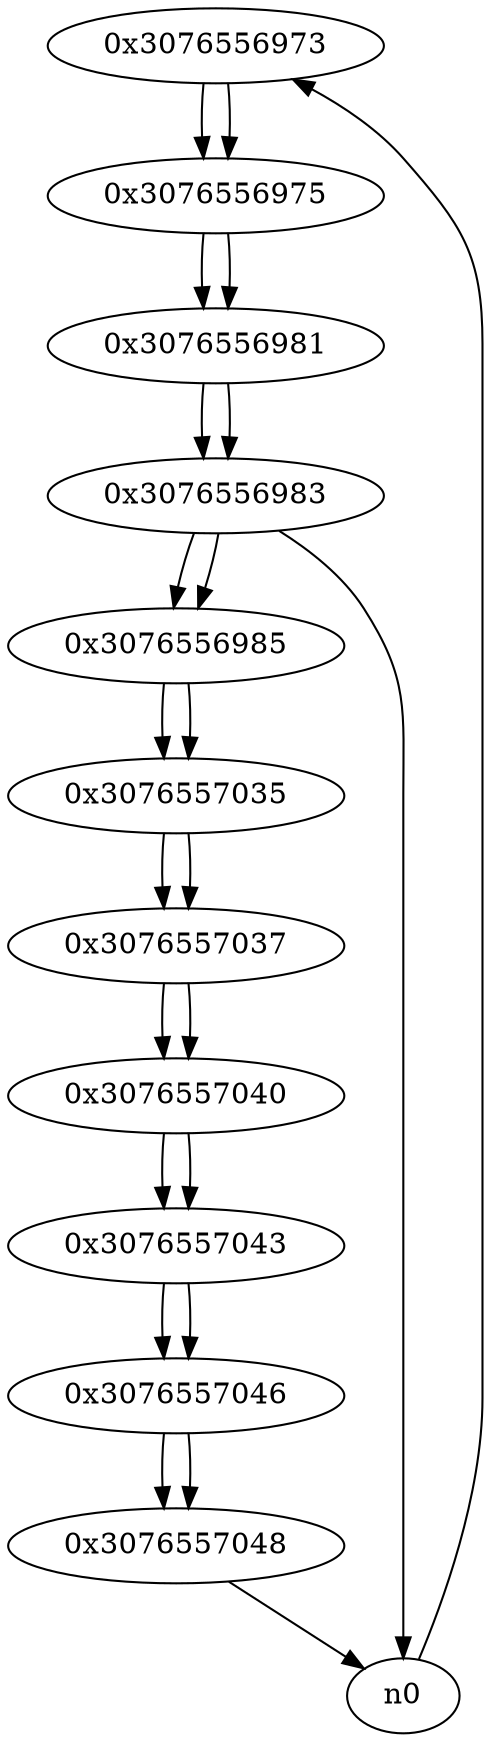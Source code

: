 digraph G{
/* nodes */
  n1 [label="0x3076556973"]
  n2 [label="0x3076556975"]
  n3 [label="0x3076556981"]
  n4 [label="0x3076556983"]
  n5 [label="0x3076556985"]
  n6 [label="0x3076557035"]
  n7 [label="0x3076557037"]
  n8 [label="0x3076557040"]
  n9 [label="0x3076557043"]
  n10 [label="0x3076557046"]
  n11 [label="0x3076557048"]
/* edges */
n1 -> n2;
n0 -> n1;
n2 -> n3;
n1 -> n2;
n3 -> n4;
n2 -> n3;
n4 -> n5;
n4 -> n0;
n3 -> n4;
n5 -> n6;
n4 -> n5;
n6 -> n7;
n5 -> n6;
n7 -> n8;
n6 -> n7;
n8 -> n9;
n7 -> n8;
n9 -> n10;
n8 -> n9;
n10 -> n11;
n9 -> n10;
n11 -> n0;
n10 -> n11;
}
